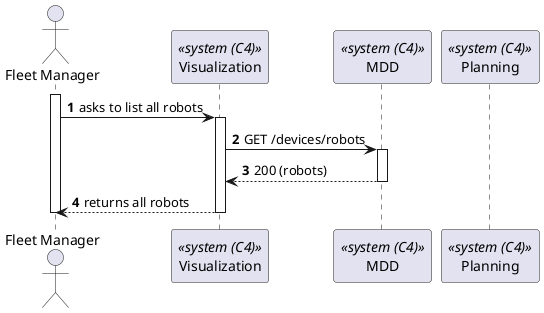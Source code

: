 @startuml process-view
autonumber
actor FM as "Fleet Manager"
participant UI as "Visualization" <<system (C4)>>
participant MDD as "MDD" <<system (C4)>>
participant P as "Planning" <<system (C4)>>

activate FM

FM -> UI : asks to list all robots
activate UI

UI -> MDD : GET /devices/robots
activate MDD
MDD --> UI : 200 (robots)
deactivate MDD

FM <-- UI : returns all robots
deactivate UI


deactivate FM

@enduml
